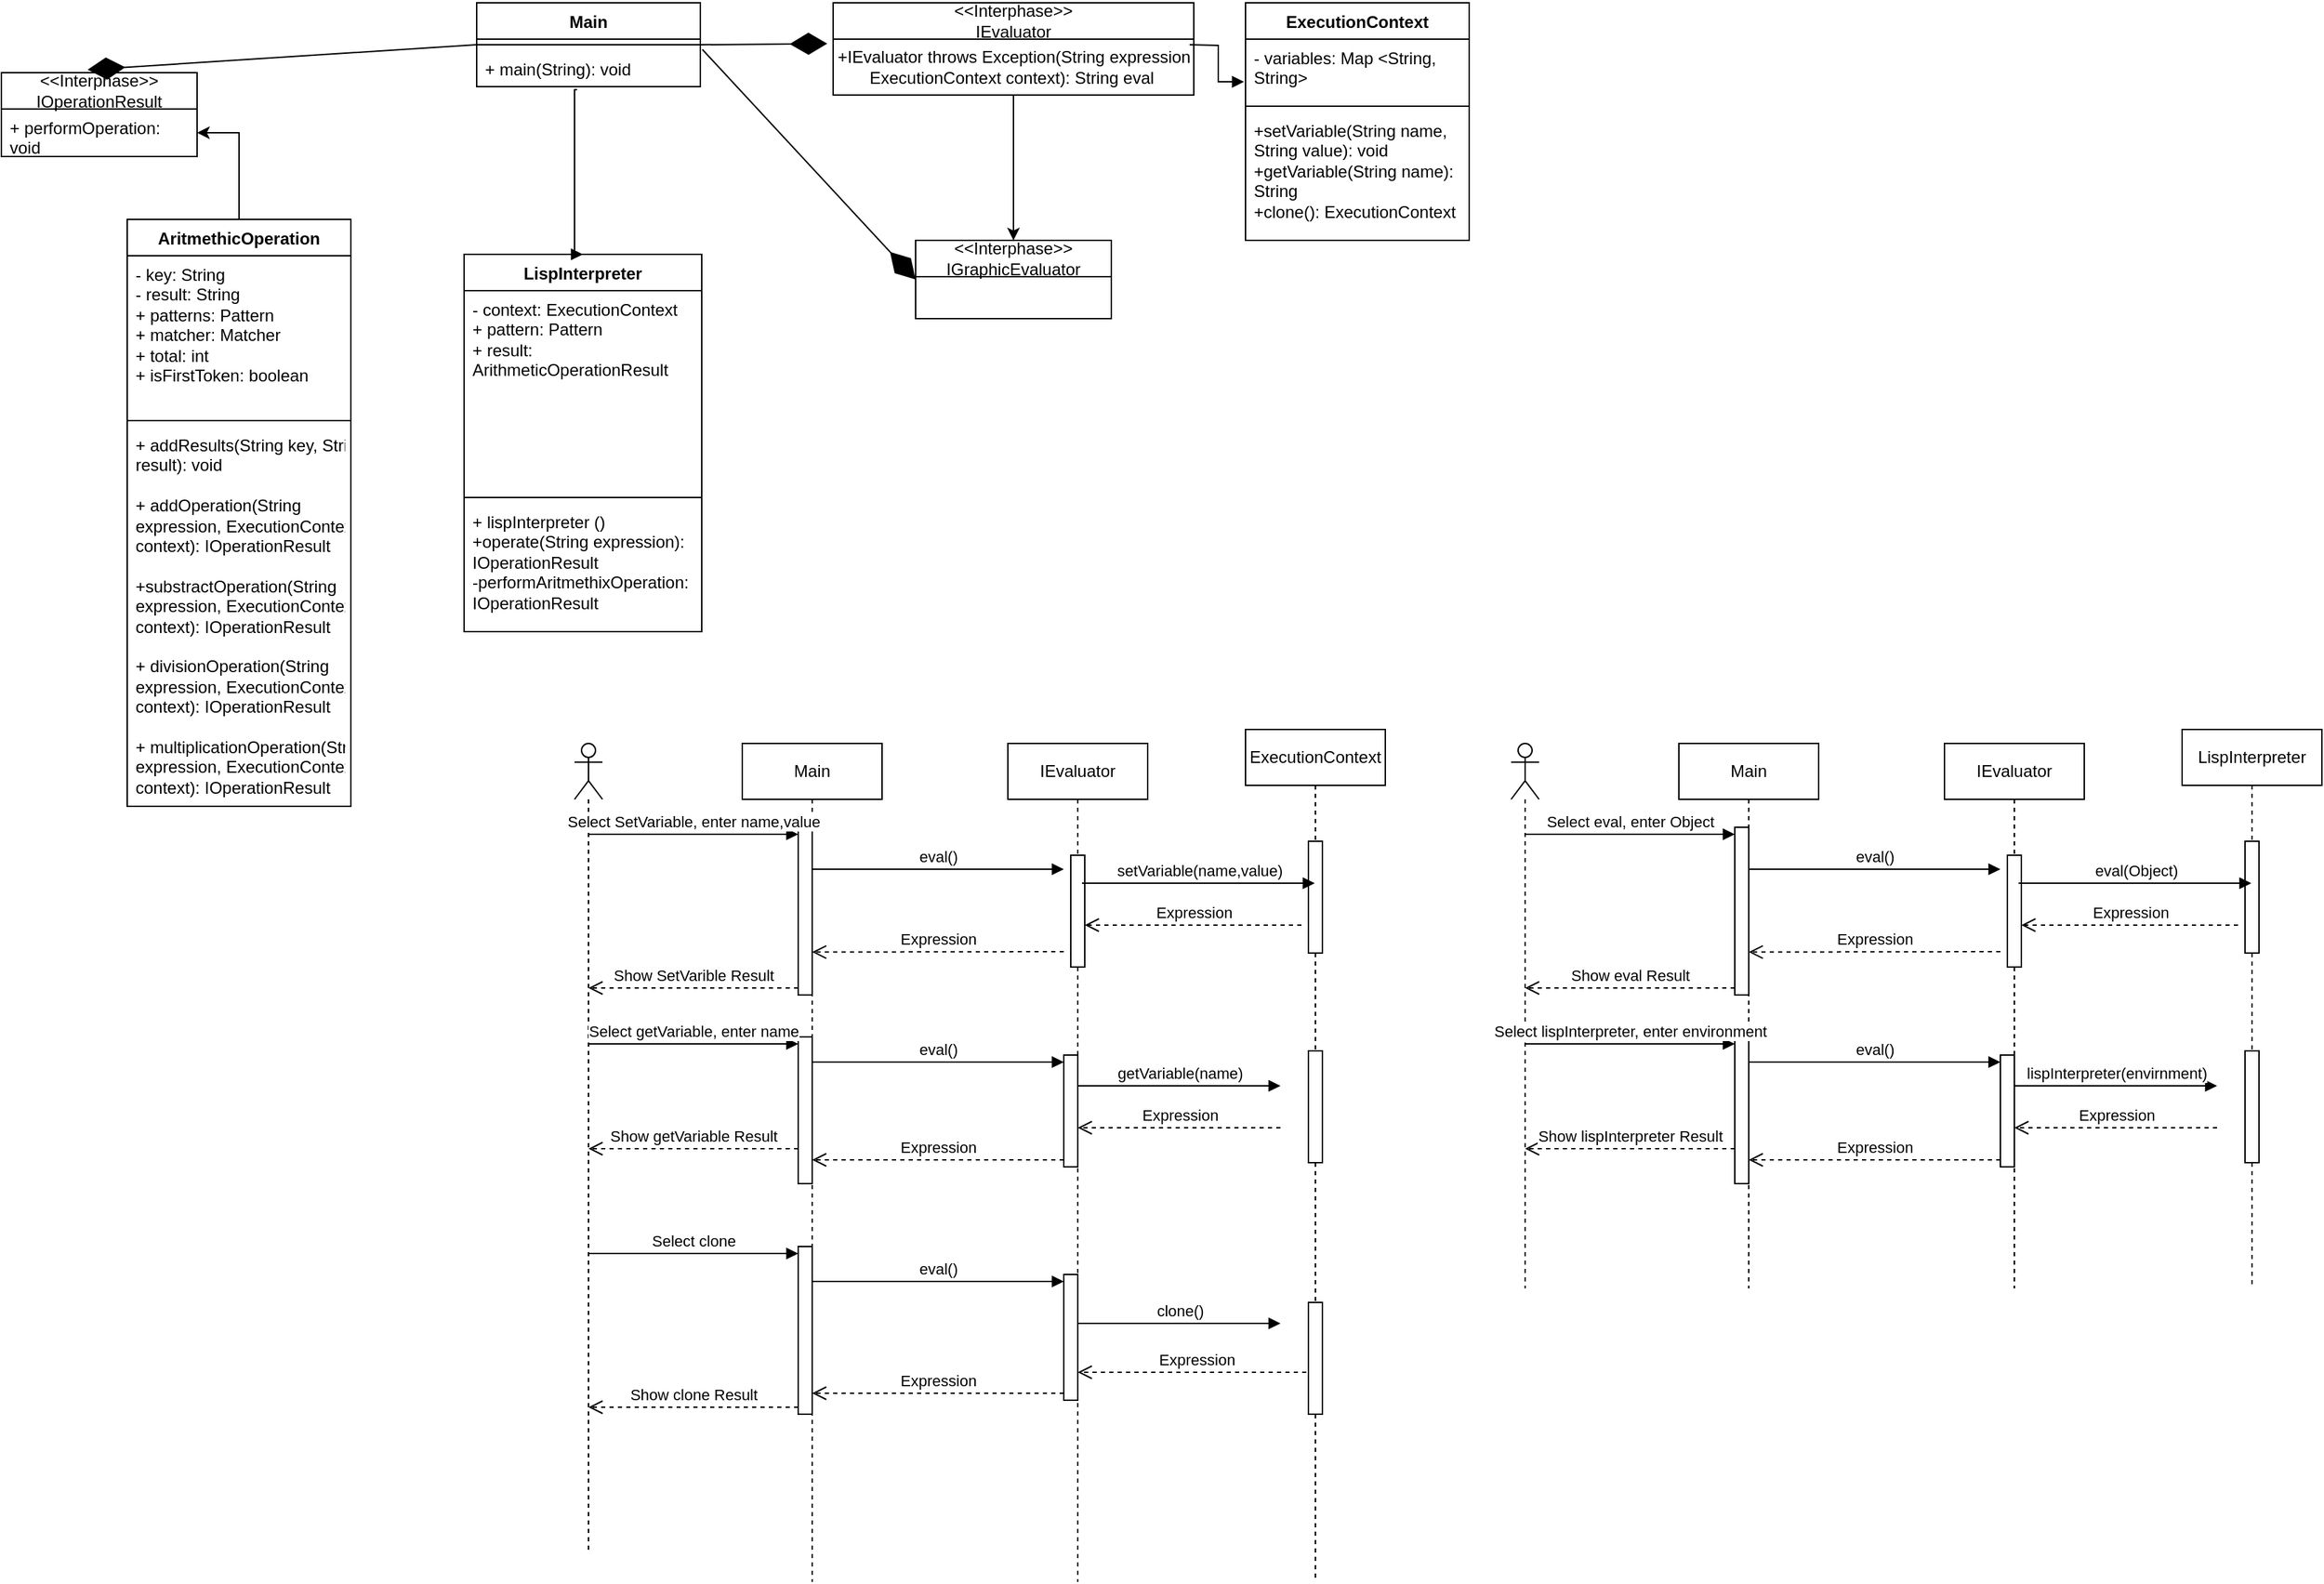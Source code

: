 <mxfile version="24.0.2" type="github">
  <diagram name="Página-1" id="lGnF9H1Lcmf4lvGc7-DW">
    <mxGraphModel dx="1440" dy="608" grid="1" gridSize="10" guides="1" tooltips="1" connect="1" arrows="1" fold="1" page="1" pageScale="1" pageWidth="827" pageHeight="1169" math="0" shadow="0">
      <root>
        <mxCell id="0" />
        <mxCell id="1" parent="0" />
        <mxCell id="ovnq_b6lXp1vGBs1KSgW-1" value="Main" style="swimlane;fontStyle=1;align=center;verticalAlign=top;childLayout=stackLayout;horizontal=1;startSize=26;horizontalStack=0;resizeParent=1;resizeParentMax=0;resizeLast=0;collapsible=1;marginBottom=0;whiteSpace=wrap;html=1;" parent="1" vertex="1">
          <mxGeometry x="30" y="40" width="160" height="60" as="geometry" />
        </mxCell>
        <mxCell id="ovnq_b6lXp1vGBs1KSgW-2" value="" style="line;strokeWidth=1;fillColor=none;align=left;verticalAlign=middle;spacingTop=-1;spacingLeft=3;spacingRight=3;rotatable=0;labelPosition=right;points=[];portConstraint=eastwest;strokeColor=inherit;" parent="ovnq_b6lXp1vGBs1KSgW-1" vertex="1">
          <mxGeometry y="26" width="160" height="8" as="geometry" />
        </mxCell>
        <mxCell id="ovnq_b6lXp1vGBs1KSgW-3" value="+ main(String): void" style="text;strokeColor=none;fillColor=none;align=left;verticalAlign=top;spacingLeft=4;spacingRight=4;overflow=hidden;rotatable=0;points=[[0,0.5],[1,0.5]];portConstraint=eastwest;whiteSpace=wrap;html=1;" parent="ovnq_b6lXp1vGBs1KSgW-1" vertex="1">
          <mxGeometry y="34" width="160" height="26" as="geometry" />
        </mxCell>
        <mxCell id="ovnq_b6lXp1vGBs1KSgW-4" value="LispInterpreter" style="swimlane;fontStyle=1;align=center;verticalAlign=top;childLayout=stackLayout;horizontal=1;startSize=26;horizontalStack=0;resizeParent=1;resizeParentMax=0;resizeLast=0;collapsible=1;marginBottom=0;whiteSpace=wrap;html=1;" parent="1" vertex="1">
          <mxGeometry x="21" y="220" width="170" height="270" as="geometry" />
        </mxCell>
        <mxCell id="ovnq_b6lXp1vGBs1KSgW-5" value="- context: ExecutionContext&lt;br&gt;+ pattern: Pattern&lt;br&gt;+ result: ArithmeticOperationResult" style="text;strokeColor=none;fillColor=none;align=left;verticalAlign=top;spacingLeft=4;spacingRight=4;overflow=hidden;rotatable=0;points=[[0,0.5],[1,0.5]];portConstraint=eastwest;whiteSpace=wrap;html=1;" parent="ovnq_b6lXp1vGBs1KSgW-4" vertex="1">
          <mxGeometry y="26" width="170" height="144" as="geometry" />
        </mxCell>
        <mxCell id="ovnq_b6lXp1vGBs1KSgW-6" value="" style="line;strokeWidth=1;fillColor=none;align=left;verticalAlign=middle;spacingTop=-1;spacingLeft=3;spacingRight=3;rotatable=0;labelPosition=right;points=[];portConstraint=eastwest;strokeColor=inherit;" parent="ovnq_b6lXp1vGBs1KSgW-4" vertex="1">
          <mxGeometry y="170" width="170" height="8" as="geometry" />
        </mxCell>
        <mxCell id="ovnq_b6lXp1vGBs1KSgW-7" value="+ lispInterpreter ()&amp;nbsp;&lt;br&gt;+operate(String expression): IOperationResult&lt;br&gt;-performAritmethixOperation: IOperationResult" style="text;strokeColor=none;fillColor=none;align=left;verticalAlign=top;spacingLeft=4;spacingRight=4;overflow=hidden;rotatable=0;points=[[0,0.5],[1,0.5]];portConstraint=eastwest;whiteSpace=wrap;html=1;" parent="ovnq_b6lXp1vGBs1KSgW-4" vertex="1">
          <mxGeometry y="178" width="170" height="92" as="geometry" />
        </mxCell>
        <mxCell id="ovnq_b6lXp1vGBs1KSgW-8" value="" style="shape=umlLifeline;perimeter=lifelinePerimeter;whiteSpace=wrap;html=1;container=1;dropTarget=0;collapsible=0;recursiveResize=0;outlineConnect=0;portConstraint=eastwest;newEdgeStyle={&quot;curved&quot;:0,&quot;rounded&quot;:0};participant=umlActor;" parent="1" vertex="1">
          <mxGeometry x="100" y="570" width="20" height="580" as="geometry" />
        </mxCell>
        <mxCell id="ovnq_b6lXp1vGBs1KSgW-9" value="Main" style="shape=umlLifeline;perimeter=lifelinePerimeter;whiteSpace=wrap;html=1;container=1;dropTarget=0;collapsible=0;recursiveResize=0;outlineConnect=0;portConstraint=eastwest;newEdgeStyle={&quot;curved&quot;:0,&quot;rounded&quot;:0};" parent="1" vertex="1">
          <mxGeometry x="220" y="570" width="100" height="600" as="geometry" />
        </mxCell>
        <mxCell id="ovnq_b6lXp1vGBs1KSgW-10" value="" style="html=1;points=[[0,0,0,0,5],[0,1,0,0,-5],[1,0,0,0,5],[1,1,0,0,-5]];perimeter=orthogonalPerimeter;outlineConnect=0;targetShapes=umlLifeline;portConstraint=eastwest;newEdgeStyle={&quot;curved&quot;:0,&quot;rounded&quot;:0};" parent="ovnq_b6lXp1vGBs1KSgW-9" vertex="1">
          <mxGeometry x="40" y="60" width="10" height="120" as="geometry" />
        </mxCell>
        <mxCell id="ovnq_b6lXp1vGBs1KSgW-11" value="" style="html=1;points=[[0,0,0,0,5],[0,1,0,0,-5],[1,0,0,0,5],[1,1,0,0,-5]];perimeter=orthogonalPerimeter;outlineConnect=0;targetShapes=umlLifeline;portConstraint=eastwest;newEdgeStyle={&quot;curved&quot;:0,&quot;rounded&quot;:0};" parent="ovnq_b6lXp1vGBs1KSgW-9" vertex="1">
          <mxGeometry x="40" y="210" width="10" height="105" as="geometry" />
        </mxCell>
        <mxCell id="ovnq_b6lXp1vGBs1KSgW-12" value="" style="html=1;points=[[0,0,0,0,5],[0,1,0,0,-5],[1,0,0,0,5],[1,1,0,0,-5]];perimeter=orthogonalPerimeter;outlineConnect=0;targetShapes=umlLifeline;portConstraint=eastwest;newEdgeStyle={&quot;curved&quot;:0,&quot;rounded&quot;:0};" parent="ovnq_b6lXp1vGBs1KSgW-9" vertex="1">
          <mxGeometry x="40" y="360" width="10" height="120" as="geometry" />
        </mxCell>
        <mxCell id="ovnq_b6lXp1vGBs1KSgW-13" value="IEvaluator" style="shape=umlLifeline;perimeter=lifelinePerimeter;whiteSpace=wrap;html=1;container=1;dropTarget=0;collapsible=0;recursiveResize=0;outlineConnect=0;portConstraint=eastwest;newEdgeStyle={&quot;curved&quot;:0,&quot;rounded&quot;:0};" parent="1" vertex="1">
          <mxGeometry x="410" y="570" width="100" height="600" as="geometry" />
        </mxCell>
        <mxCell id="ovnq_b6lXp1vGBs1KSgW-14" value="" style="html=1;points=[[0,0,0,0,5],[0,1,0,0,-5],[1,0,0,0,5],[1,1,0,0,-5]];perimeter=orthogonalPerimeter;outlineConnect=0;targetShapes=umlLifeline;portConstraint=eastwest;newEdgeStyle={&quot;curved&quot;:0,&quot;rounded&quot;:0};" parent="ovnq_b6lXp1vGBs1KSgW-13" vertex="1">
          <mxGeometry x="40" y="380" width="10" height="90" as="geometry" />
        </mxCell>
        <mxCell id="ovnq_b6lXp1vGBs1KSgW-15" value="" style="html=1;points=[[0,0,0,0,5],[0,1,0,0,-5],[1,0,0,0,5],[1,1,0,0,-5]];perimeter=orthogonalPerimeter;outlineConnect=0;targetShapes=umlLifeline;portConstraint=eastwest;newEdgeStyle={&quot;curved&quot;:0,&quot;rounded&quot;:0};" parent="ovnq_b6lXp1vGBs1KSgW-13" vertex="1">
          <mxGeometry x="40" y="223" width="10" height="80" as="geometry" />
        </mxCell>
        <mxCell id="ovnq_b6lXp1vGBs1KSgW-16" value="" style="html=1;points=[[0,0,0,0,5],[0,1,0,0,-5],[1,0,0,0,5],[1,1,0,0,-5]];perimeter=orthogonalPerimeter;outlineConnect=0;targetShapes=umlLifeline;portConstraint=eastwest;newEdgeStyle={&quot;curved&quot;:0,&quot;rounded&quot;:0};" parent="ovnq_b6lXp1vGBs1KSgW-13" vertex="1">
          <mxGeometry x="45" y="80" width="10" height="80" as="geometry" />
        </mxCell>
        <mxCell id="ovnq_b6lXp1vGBs1KSgW-17" value="Select SetVariable, enter name,value" style="html=1;verticalAlign=bottom;endArrow=block;curved=0;rounded=0;entryX=0;entryY=0;entryDx=0;entryDy=5;" parent="1" source="ovnq_b6lXp1vGBs1KSgW-8" target="ovnq_b6lXp1vGBs1KSgW-10" edge="1">
          <mxGeometry x="-0.003" relative="1" as="geometry">
            <mxPoint x="200" y="585" as="sourcePoint" />
            <mxPoint as="offset" />
          </mxGeometry>
        </mxCell>
        <mxCell id="ovnq_b6lXp1vGBs1KSgW-18" value="Show SetVarible Result" style="html=1;verticalAlign=bottom;endArrow=open;dashed=1;endSize=8;curved=0;rounded=0;exitX=0;exitY=1;exitDx=0;exitDy=-5;" parent="1" source="ovnq_b6lXp1vGBs1KSgW-10" target="ovnq_b6lXp1vGBs1KSgW-8" edge="1">
          <mxGeometry x="-0.003" relative="1" as="geometry">
            <mxPoint x="200" y="655" as="targetPoint" />
            <mxPoint as="offset" />
          </mxGeometry>
        </mxCell>
        <mxCell id="ovnq_b6lXp1vGBs1KSgW-19" value="Select getVariable, enter name" style="html=1;verticalAlign=bottom;endArrow=block;curved=0;rounded=0;entryX=0;entryY=0;entryDx=0;entryDy=5;entryPerimeter=0;" parent="1" source="ovnq_b6lXp1vGBs1KSgW-8" target="ovnq_b6lXp1vGBs1KSgW-11" edge="1">
          <mxGeometry x="-0.003" relative="1" as="geometry">
            <mxPoint x="119" y="595" as="sourcePoint" />
            <mxPoint x="280.0" y="720.0" as="targetPoint" />
            <mxPoint as="offset" />
          </mxGeometry>
        </mxCell>
        <mxCell id="ovnq_b6lXp1vGBs1KSgW-20" value="Show getVariable Result" style="html=1;verticalAlign=bottom;endArrow=open;dashed=1;endSize=8;curved=0;rounded=0;" parent="1" edge="1">
          <mxGeometry relative="1" as="geometry">
            <mxPoint x="110" y="860" as="targetPoint" />
            <mxPoint x="260" y="860" as="sourcePoint" />
          </mxGeometry>
        </mxCell>
        <mxCell id="ovnq_b6lXp1vGBs1KSgW-21" value="eval()" style="html=1;verticalAlign=bottom;endArrow=block;curved=0;rounded=0;" parent="1" edge="1">
          <mxGeometry relative="1" as="geometry">
            <mxPoint x="270.004" y="660" as="sourcePoint" />
            <mxPoint x="450" y="660" as="targetPoint" />
            <mxPoint as="offset" />
          </mxGeometry>
        </mxCell>
        <mxCell id="ovnq_b6lXp1vGBs1KSgW-22" value="Expression" style="html=1;verticalAlign=bottom;endArrow=open;dashed=1;endSize=8;curved=0;rounded=0;" parent="1" edge="1">
          <mxGeometry relative="1" as="geometry">
            <mxPoint x="270.004" y="719.29" as="targetPoint" />
            <mxPoint as="offset" />
            <mxPoint x="450" y="719" as="sourcePoint" />
          </mxGeometry>
        </mxCell>
        <mxCell id="ovnq_b6lXp1vGBs1KSgW-23" value="Select clone" style="html=1;verticalAlign=bottom;endArrow=block;curved=0;rounded=0;entryX=0;entryY=0;entryDx=0;entryDy=5;" parent="1" source="ovnq_b6lXp1vGBs1KSgW-8" target="ovnq_b6lXp1vGBs1KSgW-12" edge="1">
          <mxGeometry x="-0.003" relative="1" as="geometry">
            <mxPoint x="200" y="885" as="sourcePoint" />
            <mxPoint as="offset" />
          </mxGeometry>
        </mxCell>
        <mxCell id="ovnq_b6lXp1vGBs1KSgW-24" value="Show clone Result" style="html=1;verticalAlign=bottom;endArrow=open;dashed=1;endSize=8;curved=0;rounded=0;exitX=0;exitY=1;exitDx=0;exitDy=-5;" parent="1" source="ovnq_b6lXp1vGBs1KSgW-12" target="ovnq_b6lXp1vGBs1KSgW-8" edge="1">
          <mxGeometry relative="1" as="geometry">
            <mxPoint x="200" y="955" as="targetPoint" />
          </mxGeometry>
        </mxCell>
        <mxCell id="ovnq_b6lXp1vGBs1KSgW-25" value="eval()" style="html=1;verticalAlign=bottom;endArrow=block;curved=0;rounded=0;entryX=0;entryY=0;entryDx=0;entryDy=5;" parent="1" source="ovnq_b6lXp1vGBs1KSgW-12" target="ovnq_b6lXp1vGBs1KSgW-14" edge="1">
          <mxGeometry relative="1" as="geometry">
            <mxPoint x="380" y="905" as="sourcePoint" />
            <mxPoint as="offset" />
          </mxGeometry>
        </mxCell>
        <mxCell id="ovnq_b6lXp1vGBs1KSgW-26" value="Expression" style="html=1;verticalAlign=bottom;endArrow=open;dashed=1;endSize=8;curved=0;rounded=0;exitX=0;exitY=1;exitDx=0;exitDy=-5;" parent="1" source="ovnq_b6lXp1vGBs1KSgW-14" target="ovnq_b6lXp1vGBs1KSgW-9" edge="1">
          <mxGeometry relative="1" as="geometry">
            <mxPoint x="380" y="975" as="targetPoint" />
          </mxGeometry>
        </mxCell>
        <mxCell id="ovnq_b6lXp1vGBs1KSgW-27" value="eval()" style="html=1;verticalAlign=bottom;endArrow=block;curved=0;rounded=0;entryX=0;entryY=0;entryDx=0;entryDy=5;" parent="1" source="ovnq_b6lXp1vGBs1KSgW-9" target="ovnq_b6lXp1vGBs1KSgW-15" edge="1">
          <mxGeometry x="-0.002" relative="1" as="geometry">
            <mxPoint x="380" y="748" as="sourcePoint" />
            <mxPoint as="offset" />
          </mxGeometry>
        </mxCell>
        <mxCell id="ovnq_b6lXp1vGBs1KSgW-28" value="Expression" style="html=1;verticalAlign=bottom;endArrow=open;dashed=1;endSize=8;curved=0;rounded=0;exitX=0;exitY=1;exitDx=0;exitDy=-5;" parent="1" source="ovnq_b6lXp1vGBs1KSgW-15" target="ovnq_b6lXp1vGBs1KSgW-9" edge="1">
          <mxGeometry relative="1" as="geometry">
            <mxPoint x="380" y="818" as="targetPoint" />
          </mxGeometry>
        </mxCell>
        <mxCell id="ovnq_b6lXp1vGBs1KSgW-29" value="" style="endArrow=diamondThin;endFill=1;endSize=24;html=1;rounded=0;entryX=0.006;entryY=0.072;entryDx=0;entryDy=0;entryPerimeter=0;" parent="1" edge="1">
          <mxGeometry width="160" relative="1" as="geometry">
            <mxPoint x="190" y="70" as="sourcePoint" />
            <mxPoint x="280.84" y="69.248" as="targetPoint" />
          </mxGeometry>
        </mxCell>
        <mxCell id="ovnq_b6lXp1vGBs1KSgW-30" value="&amp;lt;&amp;lt;Interphase&amp;gt;&amp;gt;&lt;br&gt;IGraphicEvaluator" style="swimlane;fontStyle=0;childLayout=stackLayout;horizontal=1;startSize=26;fillColor=none;horizontalStack=0;resizeParent=1;resizeParentMax=0;resizeLast=0;collapsible=1;marginBottom=0;whiteSpace=wrap;html=1;" parent="1" vertex="1">
          <mxGeometry x="344" y="210" width="140" height="56" as="geometry" />
        </mxCell>
        <mxCell id="ovnq_b6lXp1vGBs1KSgW-31" value="Expression" style="html=1;verticalAlign=bottom;endArrow=open;dashed=1;endSize=8;curved=0;rounded=0;exitX=0;exitY=1;exitDx=0;exitDy=-5;" parent="1" target="ovnq_b6lXp1vGBs1KSgW-13" edge="1">
          <mxGeometry x="-0.003" relative="1" as="geometry">
            <mxPoint x="525" y="868" as="targetPoint" />
            <mxPoint as="offset" />
            <mxPoint x="605" y="845" as="sourcePoint" />
          </mxGeometry>
        </mxCell>
        <mxCell id="ovnq_b6lXp1vGBs1KSgW-32" value="getVariable(name)" style="html=1;verticalAlign=bottom;endArrow=block;curved=0;rounded=0;entryX=0;entryY=0;entryDx=0;entryDy=5;" parent="1" source="ovnq_b6lXp1vGBs1KSgW-13" edge="1">
          <mxGeometry relative="1" as="geometry">
            <mxPoint x="525" y="798" as="sourcePoint" />
            <mxPoint x="605" y="815" as="targetPoint" />
          </mxGeometry>
        </mxCell>
        <mxCell id="ovnq_b6lXp1vGBs1KSgW-33" value="Expression" style="html=1;verticalAlign=bottom;endArrow=open;dashed=1;endSize=8;curved=0;rounded=0;" parent="1" source="ovnq_b6lXp1vGBs1KSgW-45" target="ovnq_b6lXp1vGBs1KSgW-13" edge="1">
          <mxGeometry relative="1" as="geometry">
            <mxPoint x="525" y="1025" as="targetPoint" />
            <mxPoint x="605" y="1000" as="sourcePoint" />
            <Array as="points">
              <mxPoint x="570" y="1020" />
            </Array>
          </mxGeometry>
        </mxCell>
        <mxCell id="ovnq_b6lXp1vGBs1KSgW-34" value="clone()" style="html=1;verticalAlign=bottom;endArrow=block;curved=0;rounded=0;" parent="1" source="ovnq_b6lXp1vGBs1KSgW-13" edge="1">
          <mxGeometry relative="1" as="geometry">
            <mxPoint x="525" y="955" as="sourcePoint" />
            <mxPoint x="605" y="985" as="targetPoint" />
          </mxGeometry>
        </mxCell>
        <mxCell id="ovnq_b6lXp1vGBs1KSgW-35" value="&amp;lt;&amp;lt;Interphase&amp;gt;&amp;gt;&lt;br&gt;IEvaluator" style="swimlane;fontStyle=0;childLayout=stackLayout;horizontal=1;startSize=26;fillColor=none;horizontalStack=0;resizeParent=1;resizeParentMax=0;resizeLast=0;collapsible=1;marginBottom=0;whiteSpace=wrap;html=1;" parent="1" vertex="1">
          <mxGeometry x="285" y="40" width="258" height="66" as="geometry" />
        </mxCell>
        <mxCell id="ovnq_b6lXp1vGBs1KSgW-36" value="+IEvaluator throws Exception(String expression &lt;br&gt;ExecutionContext context): String eval&amp;nbsp;" style="text;html=1;align=center;verticalAlign=middle;resizable=0;points=[];autosize=1;strokeColor=none;fillColor=none;" parent="ovnq_b6lXp1vGBs1KSgW-35" vertex="1">
          <mxGeometry y="26" width="258" height="40" as="geometry" />
        </mxCell>
        <mxCell id="ovnq_b6lXp1vGBs1KSgW-37" value="" style="endArrow=diamondThin;endFill=1;endSize=24;html=1;rounded=0;entryX=0;entryY=0.5;entryDx=0;entryDy=0;exitX=1.009;exitY=-0.024;exitDx=0;exitDy=0;exitPerimeter=0;" parent="1" source="ovnq_b6lXp1vGBs1KSgW-3" target="ovnq_b6lXp1vGBs1KSgW-30" edge="1">
          <mxGeometry width="160" relative="1" as="geometry">
            <mxPoint x="190" y="158.23" as="sourcePoint" />
            <mxPoint x="280.84" y="157.478" as="targetPoint" />
          </mxGeometry>
        </mxCell>
        <mxCell id="ovnq_b6lXp1vGBs1KSgW-38" value="ExecutionContext" style="swimlane;fontStyle=1;align=center;verticalAlign=top;childLayout=stackLayout;horizontal=1;startSize=26;horizontalStack=0;resizeParent=1;resizeParentMax=0;resizeLast=0;collapsible=1;marginBottom=0;whiteSpace=wrap;html=1;" parent="1" vertex="1">
          <mxGeometry x="580" y="40" width="160" height="170" as="geometry" />
        </mxCell>
        <mxCell id="ovnq_b6lXp1vGBs1KSgW-39" value="" style="endArrow=block;endFill=1;html=1;edgeStyle=orthogonalEdgeStyle;align=left;verticalAlign=top;rounded=0;entryX=-0.007;entryY=0.694;entryDx=0;entryDy=0;entryPerimeter=0;" parent="ovnq_b6lXp1vGBs1KSgW-38" target="ovnq_b6lXp1vGBs1KSgW-40" edge="1">
          <mxGeometry x="-1" relative="1" as="geometry">
            <mxPoint x="-40" y="30" as="sourcePoint" />
            <mxPoint x="120" y="30" as="targetPoint" />
          </mxGeometry>
        </mxCell>
        <mxCell id="ovnq_b6lXp1vGBs1KSgW-40" value="- variables: Map &amp;lt;String, String&amp;gt;" style="text;strokeColor=none;fillColor=none;align=left;verticalAlign=top;spacingLeft=4;spacingRight=4;overflow=hidden;rotatable=0;points=[[0,0.5],[1,0.5]];portConstraint=eastwest;whiteSpace=wrap;html=1;" parent="ovnq_b6lXp1vGBs1KSgW-38" vertex="1">
          <mxGeometry y="26" width="160" height="44" as="geometry" />
        </mxCell>
        <mxCell id="ovnq_b6lXp1vGBs1KSgW-41" value="" style="line;strokeWidth=1;fillColor=none;align=left;verticalAlign=middle;spacingTop=-1;spacingLeft=3;spacingRight=3;rotatable=0;labelPosition=right;points=[];portConstraint=eastwest;strokeColor=inherit;" parent="ovnq_b6lXp1vGBs1KSgW-38" vertex="1">
          <mxGeometry y="70" width="160" height="8" as="geometry" />
        </mxCell>
        <mxCell id="ovnq_b6lXp1vGBs1KSgW-42" value="+setVariable(String name, String value): void&lt;br&gt;+getVariable(String name): String&lt;br&gt;+clone(): ExecutionContext" style="text;strokeColor=none;fillColor=none;align=left;verticalAlign=top;spacingLeft=4;spacingRight=4;overflow=hidden;rotatable=0;points=[[0,0.5],[1,0.5]];portConstraint=eastwest;whiteSpace=wrap;html=1;" parent="ovnq_b6lXp1vGBs1KSgW-38" vertex="1">
          <mxGeometry y="78" width="160" height="92" as="geometry" />
        </mxCell>
        <mxCell id="ovnq_b6lXp1vGBs1KSgW-43" value="" style="endArrow=block;endFill=1;html=1;edgeStyle=orthogonalEdgeStyle;align=left;verticalAlign=top;rounded=0;exitX=0.449;exitY=1.084;exitDx=0;exitDy=0;exitPerimeter=0;entryX=0.5;entryY=0;entryDx=0;entryDy=0;" parent="1" source="ovnq_b6lXp1vGBs1KSgW-3" target="ovnq_b6lXp1vGBs1KSgW-4" edge="1">
          <mxGeometry x="-1" relative="1" as="geometry">
            <mxPoint x="60" y="150" as="sourcePoint" />
            <mxPoint x="220" y="150" as="targetPoint" />
            <Array as="points">
              <mxPoint x="100" y="102" />
            </Array>
          </mxGeometry>
        </mxCell>
        <mxCell id="ovnq_b6lXp1vGBs1KSgW-44" style="edgeStyle=orthogonalEdgeStyle;rounded=0;orthogonalLoop=1;jettySize=auto;html=1;" parent="1" source="ovnq_b6lXp1vGBs1KSgW-36" target="ovnq_b6lXp1vGBs1KSgW-30" edge="1">
          <mxGeometry relative="1" as="geometry" />
        </mxCell>
        <mxCell id="ovnq_b6lXp1vGBs1KSgW-45" value="ExecutionContext" style="shape=umlLifeline;perimeter=lifelinePerimeter;whiteSpace=wrap;html=1;container=1;dropTarget=0;collapsible=0;recursiveResize=0;outlineConnect=0;portConstraint=eastwest;newEdgeStyle={&quot;curved&quot;:0,&quot;rounded&quot;:0};" parent="1" vertex="1">
          <mxGeometry x="580" y="560" width="100" height="610" as="geometry" />
        </mxCell>
        <mxCell id="ovnq_b6lXp1vGBs1KSgW-46" value="" style="html=1;points=[[0,0,0,0,5],[0,1,0,0,-5],[1,0,0,0,5],[1,1,0,0,-5]];perimeter=orthogonalPerimeter;outlineConnect=0;targetShapes=umlLifeline;portConstraint=eastwest;newEdgeStyle={&quot;curved&quot;:0,&quot;rounded&quot;:0};" parent="ovnq_b6lXp1vGBs1KSgW-45" vertex="1">
          <mxGeometry x="45" y="230" width="10" height="80" as="geometry" />
        </mxCell>
        <mxCell id="ovnq_b6lXp1vGBs1KSgW-47" value="" style="html=1;points=[[0,0,0,0,5],[0,1,0,0,-5],[1,0,0,0,5],[1,1,0,0,-5]];perimeter=orthogonalPerimeter;outlineConnect=0;targetShapes=umlLifeline;portConstraint=eastwest;newEdgeStyle={&quot;curved&quot;:0,&quot;rounded&quot;:0};" parent="ovnq_b6lXp1vGBs1KSgW-45" vertex="1">
          <mxGeometry x="45" y="410" width="10" height="80" as="geometry" />
        </mxCell>
        <mxCell id="ovnq_b6lXp1vGBs1KSgW-48" value="" style="html=1;points=[[0,0,0,0,5],[0,1,0,0,-5],[1,0,0,0,5],[1,1,0,0,-5]];perimeter=orthogonalPerimeter;outlineConnect=0;targetShapes=umlLifeline;portConstraint=eastwest;newEdgeStyle={&quot;curved&quot;:0,&quot;rounded&quot;:0};" parent="ovnq_b6lXp1vGBs1KSgW-45" vertex="1">
          <mxGeometry x="45" y="80" width="10" height="80" as="geometry" />
        </mxCell>
        <mxCell id="ovnq_b6lXp1vGBs1KSgW-49" value="setVariable(name,value)" style="html=1;verticalAlign=bottom;endArrow=block;curved=0;rounded=0;" parent="1" target="ovnq_b6lXp1vGBs1KSgW-45" edge="1">
          <mxGeometry width="80" relative="1" as="geometry">
            <mxPoint x="463" y="670" as="sourcePoint" />
            <mxPoint x="543" y="670" as="targetPoint" />
          </mxGeometry>
        </mxCell>
        <mxCell id="ovnq_b6lXp1vGBs1KSgW-50" value="Expression" style="html=1;verticalAlign=bottom;endArrow=open;dashed=1;endSize=8;curved=0;rounded=0;" parent="1" target="ovnq_b6lXp1vGBs1KSgW-16" edge="1">
          <mxGeometry relative="1" as="geometry">
            <mxPoint x="470" y="700" as="targetPoint" />
            <mxPoint as="offset" />
            <mxPoint x="620" y="700" as="sourcePoint" />
          </mxGeometry>
        </mxCell>
        <mxCell id="ovnq_b6lXp1vGBs1KSgW-51" value="" style="shape=umlLifeline;perimeter=lifelinePerimeter;whiteSpace=wrap;html=1;container=1;dropTarget=0;collapsible=0;recursiveResize=0;outlineConnect=0;portConstraint=eastwest;newEdgeStyle={&quot;curved&quot;:0,&quot;rounded&quot;:0};participant=umlActor;" parent="1" vertex="1">
          <mxGeometry x="770" y="570" width="20" height="390" as="geometry" />
        </mxCell>
        <mxCell id="ovnq_b6lXp1vGBs1KSgW-52" value="Main" style="shape=umlLifeline;perimeter=lifelinePerimeter;whiteSpace=wrap;html=1;container=1;dropTarget=0;collapsible=0;recursiveResize=0;outlineConnect=0;portConstraint=eastwest;newEdgeStyle={&quot;curved&quot;:0,&quot;rounded&quot;:0};" parent="1" vertex="1">
          <mxGeometry x="890" y="570" width="100" height="390" as="geometry" />
        </mxCell>
        <mxCell id="ovnq_b6lXp1vGBs1KSgW-53" value="" style="html=1;points=[[0,0,0,0,5],[0,1,0,0,-5],[1,0,0,0,5],[1,1,0,0,-5]];perimeter=orthogonalPerimeter;outlineConnect=0;targetShapes=umlLifeline;portConstraint=eastwest;newEdgeStyle={&quot;curved&quot;:0,&quot;rounded&quot;:0};" parent="ovnq_b6lXp1vGBs1KSgW-52" vertex="1">
          <mxGeometry x="40" y="60" width="10" height="120" as="geometry" />
        </mxCell>
        <mxCell id="ovnq_b6lXp1vGBs1KSgW-54" value="" style="html=1;points=[[0,0,0,0,5],[0,1,0,0,-5],[1,0,0,0,5],[1,1,0,0,-5]];perimeter=orthogonalPerimeter;outlineConnect=0;targetShapes=umlLifeline;portConstraint=eastwest;newEdgeStyle={&quot;curved&quot;:0,&quot;rounded&quot;:0};" parent="ovnq_b6lXp1vGBs1KSgW-52" vertex="1">
          <mxGeometry x="40" y="210" width="10" height="105" as="geometry" />
        </mxCell>
        <mxCell id="ovnq_b6lXp1vGBs1KSgW-55" value="IEvaluator" style="shape=umlLifeline;perimeter=lifelinePerimeter;whiteSpace=wrap;html=1;container=1;dropTarget=0;collapsible=0;recursiveResize=0;outlineConnect=0;portConstraint=eastwest;newEdgeStyle={&quot;curved&quot;:0,&quot;rounded&quot;:0};" parent="1" vertex="1">
          <mxGeometry x="1080" y="570" width="100" height="390" as="geometry" />
        </mxCell>
        <mxCell id="ovnq_b6lXp1vGBs1KSgW-56" value="" style="html=1;points=[[0,0,0,0,5],[0,1,0,0,-5],[1,0,0,0,5],[1,1,0,0,-5]];perimeter=orthogonalPerimeter;outlineConnect=0;targetShapes=umlLifeline;portConstraint=eastwest;newEdgeStyle={&quot;curved&quot;:0,&quot;rounded&quot;:0};" parent="ovnq_b6lXp1vGBs1KSgW-55" vertex="1">
          <mxGeometry x="40" y="223" width="10" height="80" as="geometry" />
        </mxCell>
        <mxCell id="ovnq_b6lXp1vGBs1KSgW-57" value="" style="html=1;points=[[0,0,0,0,5],[0,1,0,0,-5],[1,0,0,0,5],[1,1,0,0,-5]];perimeter=orthogonalPerimeter;outlineConnect=0;targetShapes=umlLifeline;portConstraint=eastwest;newEdgeStyle={&quot;curved&quot;:0,&quot;rounded&quot;:0};" parent="ovnq_b6lXp1vGBs1KSgW-55" vertex="1">
          <mxGeometry x="45" y="80" width="10" height="80" as="geometry" />
        </mxCell>
        <mxCell id="ovnq_b6lXp1vGBs1KSgW-58" value="Select eval, enter Object" style="html=1;verticalAlign=bottom;endArrow=block;curved=0;rounded=0;entryX=0;entryY=0;entryDx=0;entryDy=5;" parent="1" source="ovnq_b6lXp1vGBs1KSgW-51" target="ovnq_b6lXp1vGBs1KSgW-53" edge="1">
          <mxGeometry x="-0.003" relative="1" as="geometry">
            <mxPoint x="870" y="585" as="sourcePoint" />
            <mxPoint as="offset" />
          </mxGeometry>
        </mxCell>
        <mxCell id="ovnq_b6lXp1vGBs1KSgW-59" value="Show eval Result" style="html=1;verticalAlign=bottom;endArrow=open;dashed=1;endSize=8;curved=0;rounded=0;exitX=0;exitY=1;exitDx=0;exitDy=-5;" parent="1" source="ovnq_b6lXp1vGBs1KSgW-53" target="ovnq_b6lXp1vGBs1KSgW-51" edge="1">
          <mxGeometry x="-0.003" relative="1" as="geometry">
            <mxPoint x="870" y="655" as="targetPoint" />
            <mxPoint as="offset" />
          </mxGeometry>
        </mxCell>
        <mxCell id="ovnq_b6lXp1vGBs1KSgW-60" value="Select lispInterpreter, enter environment" style="html=1;verticalAlign=bottom;endArrow=block;curved=0;rounded=0;entryX=0;entryY=0;entryDx=0;entryDy=5;entryPerimeter=0;" parent="1" source="ovnq_b6lXp1vGBs1KSgW-51" target="ovnq_b6lXp1vGBs1KSgW-54" edge="1">
          <mxGeometry x="-0.003" relative="1" as="geometry">
            <mxPoint x="789" y="595" as="sourcePoint" />
            <mxPoint x="950.0" y="720.0" as="targetPoint" />
            <mxPoint as="offset" />
          </mxGeometry>
        </mxCell>
        <mxCell id="ovnq_b6lXp1vGBs1KSgW-61" value="Show lispInterpreter Result" style="html=1;verticalAlign=bottom;endArrow=open;dashed=1;endSize=8;curved=0;rounded=0;" parent="1" edge="1">
          <mxGeometry relative="1" as="geometry">
            <mxPoint x="780" y="860" as="targetPoint" />
            <mxPoint x="930" y="860" as="sourcePoint" />
          </mxGeometry>
        </mxCell>
        <mxCell id="ovnq_b6lXp1vGBs1KSgW-62" value="eval()" style="html=1;verticalAlign=bottom;endArrow=block;curved=0;rounded=0;" parent="1" edge="1">
          <mxGeometry relative="1" as="geometry">
            <mxPoint x="940.004" y="660" as="sourcePoint" />
            <mxPoint x="1120" y="660" as="targetPoint" />
            <mxPoint as="offset" />
          </mxGeometry>
        </mxCell>
        <mxCell id="ovnq_b6lXp1vGBs1KSgW-63" value="Expression" style="html=1;verticalAlign=bottom;endArrow=open;dashed=1;endSize=8;curved=0;rounded=0;" parent="1" edge="1">
          <mxGeometry relative="1" as="geometry">
            <mxPoint x="940.004" y="719.29" as="targetPoint" />
            <mxPoint as="offset" />
            <mxPoint x="1120" y="719" as="sourcePoint" />
          </mxGeometry>
        </mxCell>
        <mxCell id="ovnq_b6lXp1vGBs1KSgW-64" value="eval()" style="html=1;verticalAlign=bottom;endArrow=block;curved=0;rounded=0;entryX=0;entryY=0;entryDx=0;entryDy=5;" parent="1" source="ovnq_b6lXp1vGBs1KSgW-52" target="ovnq_b6lXp1vGBs1KSgW-56" edge="1">
          <mxGeometry x="-0.002" relative="1" as="geometry">
            <mxPoint x="1050" y="748" as="sourcePoint" />
            <mxPoint as="offset" />
          </mxGeometry>
        </mxCell>
        <mxCell id="ovnq_b6lXp1vGBs1KSgW-65" value="Expression" style="html=1;verticalAlign=bottom;endArrow=open;dashed=1;endSize=8;curved=0;rounded=0;exitX=0;exitY=1;exitDx=0;exitDy=-5;" parent="1" source="ovnq_b6lXp1vGBs1KSgW-56" target="ovnq_b6lXp1vGBs1KSgW-52" edge="1">
          <mxGeometry relative="1" as="geometry">
            <mxPoint x="1050" y="818" as="targetPoint" />
          </mxGeometry>
        </mxCell>
        <mxCell id="ovnq_b6lXp1vGBs1KSgW-66" value="Expression" style="html=1;verticalAlign=bottom;endArrow=open;dashed=1;endSize=8;curved=0;rounded=0;exitX=0;exitY=1;exitDx=0;exitDy=-5;" parent="1" target="ovnq_b6lXp1vGBs1KSgW-55" edge="1">
          <mxGeometry x="-0.003" relative="1" as="geometry">
            <mxPoint x="1195" y="868" as="targetPoint" />
            <mxPoint as="offset" />
            <mxPoint x="1275" y="845" as="sourcePoint" />
          </mxGeometry>
        </mxCell>
        <mxCell id="ovnq_b6lXp1vGBs1KSgW-67" value="lispInterpreter(envirnment)" style="html=1;verticalAlign=bottom;endArrow=block;curved=0;rounded=0;entryX=0;entryY=0;entryDx=0;entryDy=5;" parent="1" source="ovnq_b6lXp1vGBs1KSgW-55" edge="1">
          <mxGeometry relative="1" as="geometry">
            <mxPoint x="1195" y="798" as="sourcePoint" />
            <mxPoint x="1275" y="815" as="targetPoint" />
          </mxGeometry>
        </mxCell>
        <mxCell id="ovnq_b6lXp1vGBs1KSgW-68" value="LispInterpreter" style="shape=umlLifeline;perimeter=lifelinePerimeter;whiteSpace=wrap;html=1;container=1;dropTarget=0;collapsible=0;recursiveResize=0;outlineConnect=0;portConstraint=eastwest;newEdgeStyle={&quot;curved&quot;:0,&quot;rounded&quot;:0};" parent="1" vertex="1">
          <mxGeometry x="1250" y="560" width="100" height="400" as="geometry" />
        </mxCell>
        <mxCell id="ovnq_b6lXp1vGBs1KSgW-69" value="" style="html=1;points=[[0,0,0,0,5],[0,1,0,0,-5],[1,0,0,0,5],[1,1,0,0,-5]];perimeter=orthogonalPerimeter;outlineConnect=0;targetShapes=umlLifeline;portConstraint=eastwest;newEdgeStyle={&quot;curved&quot;:0,&quot;rounded&quot;:0};" parent="ovnq_b6lXp1vGBs1KSgW-68" vertex="1">
          <mxGeometry x="45" y="230" width="10" height="80" as="geometry" />
        </mxCell>
        <mxCell id="ovnq_b6lXp1vGBs1KSgW-70" value="" style="html=1;points=[[0,0,0,0,5],[0,1,0,0,-5],[1,0,0,0,5],[1,1,0,0,-5]];perimeter=orthogonalPerimeter;outlineConnect=0;targetShapes=umlLifeline;portConstraint=eastwest;newEdgeStyle={&quot;curved&quot;:0,&quot;rounded&quot;:0};" parent="ovnq_b6lXp1vGBs1KSgW-68" vertex="1">
          <mxGeometry x="45" y="80" width="10" height="80" as="geometry" />
        </mxCell>
        <mxCell id="ovnq_b6lXp1vGBs1KSgW-71" value="eval(Object)" style="html=1;verticalAlign=bottom;endArrow=block;curved=0;rounded=0;" parent="1" target="ovnq_b6lXp1vGBs1KSgW-68" edge="1">
          <mxGeometry width="80" relative="1" as="geometry">
            <mxPoint x="1133" y="670" as="sourcePoint" />
            <mxPoint x="1213" y="670" as="targetPoint" />
          </mxGeometry>
        </mxCell>
        <mxCell id="ovnq_b6lXp1vGBs1KSgW-72" value="Expression" style="html=1;verticalAlign=bottom;endArrow=open;dashed=1;endSize=8;curved=0;rounded=0;" parent="1" target="ovnq_b6lXp1vGBs1KSgW-57" edge="1">
          <mxGeometry relative="1" as="geometry">
            <mxPoint x="1140" y="700" as="targetPoint" />
            <mxPoint as="offset" />
            <mxPoint x="1290" y="700" as="sourcePoint" />
          </mxGeometry>
        </mxCell>
        <mxCell id="34o0Q8A2qaYD3tV-vggR-7" style="edgeStyle=orthogonalEdgeStyle;rounded=0;orthogonalLoop=1;jettySize=auto;html=1;" edge="1" parent="1" source="ovnq_b6lXp1vGBs1KSgW-73" target="34o0Q8A2qaYD3tV-vggR-2">
          <mxGeometry relative="1" as="geometry" />
        </mxCell>
        <mxCell id="ovnq_b6lXp1vGBs1KSgW-73" value="AritmethicOperation" style="swimlane;fontStyle=1;align=center;verticalAlign=top;childLayout=stackLayout;horizontal=1;startSize=26;horizontalStack=0;resizeParent=1;resizeParentMax=0;resizeLast=0;collapsible=1;marginBottom=0;whiteSpace=wrap;html=1;" parent="1" vertex="1">
          <mxGeometry x="-220" y="195" width="160" height="420" as="geometry" />
        </mxCell>
        <mxCell id="ovnq_b6lXp1vGBs1KSgW-74" value="- key: String&lt;div&gt;- result: String&lt;/div&gt;&lt;div&gt;+ patterns: Pattern&lt;/div&gt;&lt;div&gt;+ matcher: Matcher&lt;/div&gt;&lt;div&gt;+ total: int&lt;/div&gt;&lt;div&gt;+ isFirstToken: boolean&lt;/div&gt;" style="text;strokeColor=none;fillColor=none;align=left;verticalAlign=top;spacingLeft=4;spacingRight=4;overflow=hidden;rotatable=0;points=[[0,0.5],[1,0.5]];portConstraint=eastwest;whiteSpace=wrap;html=1;" parent="ovnq_b6lXp1vGBs1KSgW-73" vertex="1">
          <mxGeometry y="26" width="160" height="114" as="geometry" />
        </mxCell>
        <mxCell id="ovnq_b6lXp1vGBs1KSgW-75" value="" style="line;strokeWidth=1;fillColor=none;align=left;verticalAlign=middle;spacingTop=-1;spacingLeft=3;spacingRight=3;rotatable=0;labelPosition=right;points=[];portConstraint=eastwest;strokeColor=inherit;" parent="ovnq_b6lXp1vGBs1KSgW-73" vertex="1">
          <mxGeometry y="140" width="160" height="8" as="geometry" />
        </mxCell>
        <mxCell id="ovnq_b6lXp1vGBs1KSgW-76" value="+ addResults(String key, String result): void&lt;div&gt;&lt;br&gt;&lt;div&gt;+&amp;nbsp;addOperation(String expression, ExecutionContext context): IOperationResult&lt;/div&gt;&lt;div&gt;&lt;br&gt;&lt;/div&gt;&lt;/div&gt;&lt;div&gt;+substractOperation(String expression, ExecutionContext context): IOperationResult&lt;/div&gt;&lt;div&gt;&lt;br&gt;&lt;/div&gt;&lt;div&gt;+&amp;nbsp;divisionOperation(String expression, ExecutionContext context): IOperationResult&lt;/div&gt;&lt;div&gt;&lt;br&gt;&lt;/div&gt;&lt;div&gt;+&amp;nbsp;multiplicationOperation(String expression, ExecutionContext context): IOperationResult&lt;br&gt;&lt;/div&gt;" style="text;strokeColor=none;fillColor=none;align=left;verticalAlign=top;spacingLeft=4;spacingRight=4;overflow=hidden;rotatable=0;points=[[0,0.5],[1,0.5]];portConstraint=eastwest;whiteSpace=wrap;html=1;" parent="ovnq_b6lXp1vGBs1KSgW-73" vertex="1">
          <mxGeometry y="148" width="160" height="272" as="geometry" />
        </mxCell>
        <mxCell id="34o0Q8A2qaYD3tV-vggR-1" value="&lt;div&gt;&amp;lt;&amp;lt;Interphase&amp;gt;&amp;gt;&lt;/div&gt;IOperationResult" style="swimlane;fontStyle=0;childLayout=stackLayout;horizontal=1;startSize=26;fillColor=none;horizontalStack=0;resizeParent=1;resizeParentMax=0;resizeLast=0;collapsible=1;marginBottom=0;whiteSpace=wrap;html=1;" vertex="1" parent="1">
          <mxGeometry x="-310" y="90" width="140" height="60" as="geometry" />
        </mxCell>
        <mxCell id="34o0Q8A2qaYD3tV-vggR-2" value="+ performOperation: void" style="text;strokeColor=none;fillColor=none;align=left;verticalAlign=top;spacingLeft=4;spacingRight=4;overflow=hidden;rotatable=0;points=[[0,0.5],[1,0.5]];portConstraint=eastwest;whiteSpace=wrap;html=1;" vertex="1" parent="34o0Q8A2qaYD3tV-vggR-1">
          <mxGeometry y="26" width="140" height="34" as="geometry" />
        </mxCell>
        <mxCell id="34o0Q8A2qaYD3tV-vggR-5" value="" style="endArrow=diamondThin;endFill=1;endSize=24;html=1;rounded=0;exitX=0;exitY=0.5;exitDx=0;exitDy=0;entryX=0.441;entryY=-0.035;entryDx=0;entryDy=0;entryPerimeter=0;" edge="1" parent="1" source="ovnq_b6lXp1vGBs1KSgW-1" target="34o0Q8A2qaYD3tV-vggR-1">
          <mxGeometry width="160" relative="1" as="geometry">
            <mxPoint x="-200" y="50" as="sourcePoint" />
            <mxPoint x="-40" y="50" as="targetPoint" />
          </mxGeometry>
        </mxCell>
      </root>
    </mxGraphModel>
  </diagram>
</mxfile>
